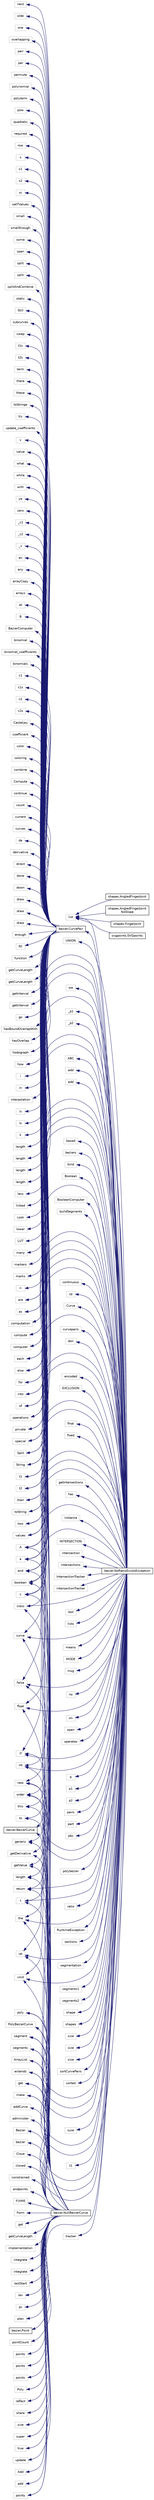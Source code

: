 digraph "Graphical Class Hierarchy"
{
  edge [fontname="Helvetica",fontsize="10",labelfontname="Helvetica",labelfontsize="10"];
  node [fontname="Helvetica",fontsize="10",shape=record];
  rankdir="LR";
  Node1 [label="_c1",height=0.2,width=0.4,color="grey75", fillcolor="white", style="filled"];
  Node1 -> Node2 [dir="back",color="midnightblue",fontsize="10",style="solid",fontname="Helvetica"];
  Node2 [label="bezier.CurvePair",height=0.2,width=0.4,color="black", fillcolor="white", style="filled",URL="$classbezier_1_1_curve_pair.html"];
  Node2 -> Node3 [dir="back",color="midnightblue",fontsize="10",style="solid",fontname="Helvetica"];
  Node3 [label="bezier.NoRatioExistsException",height=0.2,width=0.4,color="black", fillcolor="white", style="filled",URL="$classbezier_1_1_no_ratio_exists_exception.html"];
  Node4 [label="_c2",height=0.2,width=0.4,color="grey75", fillcolor="white", style="filled"];
  Node4 -> Node2 [dir="back",color="midnightblue",fontsize="10",style="solid",fontname="Helvetica"];
  Node5 [label="_p1",height=0.2,width=0.4,color="grey75", fillcolor="white", style="filled"];
  Node5 -> Node3 [dir="back",color="midnightblue",fontsize="10",style="solid",fontname="Helvetica"];
  Node6 [label="_p2",height=0.2,width=0.4,color="grey75", fillcolor="white", style="filled"];
  Node6 -> Node3 [dir="back",color="midnightblue",fontsize="10",style="solid",fontname="Helvetica"];
  Node7 [label="_v",height=0.2,width=0.4,color="grey75", fillcolor="white", style="filled"];
  Node7 -> Node2 [dir="back",color="midnightblue",fontsize="10",style="solid",fontname="Helvetica"];
  Node8 [label="A",height=0.2,width=0.4,color="grey75", fillcolor="white", style="filled"];
  Node8 -> Node2 [dir="back",color="midnightblue",fontsize="10",style="solid",fontname="Helvetica"];
  Node8 -> Node3 [dir="back",color="midnightblue",fontsize="10",style="solid",fontname="Helvetica"];
  Node8 -> Node9 [dir="back",color="midnightblue",fontsize="10",style="solid",fontname="Helvetica"];
  Node9 [label="bezier.NullBezierCurve",height=0.2,width=0.4,color="black", fillcolor="white", style="filled",URL="$classbezier_1_1_null_bezier_curve.html"];
  Node10 [label="a",height=0.2,width=0.4,color="grey75", fillcolor="white", style="filled"];
  Node10 -> Node2 [dir="back",color="midnightblue",fontsize="10",style="solid",fontname="Helvetica"];
  Node10 -> Node3 [dir="back",color="midnightblue",fontsize="10",style="solid",fontname="Helvetica"];
  Node10 -> Node9 [dir="back",color="midnightblue",fontsize="10",style="solid",fontname="Helvetica"];
  Node11 [label="ABC",height=0.2,width=0.4,color="grey75", fillcolor="white", style="filled"];
  Node11 -> Node3 [dir="back",color="midnightblue",fontsize="10",style="solid",fontname="Helvetica"];
  Node12 [label="Add",height=0.2,width=0.4,color="grey75", fillcolor="white", style="filled"];
  Node12 -> Node9 [dir="back",color="midnightblue",fontsize="10",style="solid",fontname="Helvetica"];
  Node13 [label="add",height=0.2,width=0.4,color="grey75", fillcolor="white", style="filled"];
  Node13 -> Node9 [dir="back",color="midnightblue",fontsize="10",style="solid",fontname="Helvetica"];
  Node14 [label="add",height=0.2,width=0.4,color="grey75", fillcolor="white", style="filled"];
  Node14 -> Node3 [dir="back",color="midnightblue",fontsize="10",style="solid",fontname="Helvetica"];
  Node15 [label="add",height=0.2,width=0.4,color="grey75", fillcolor="white", style="filled"];
  Node15 -> Node3 [dir="back",color="midnightblue",fontsize="10",style="solid",fontname="Helvetica"];
  Node16 [label="addCurve",height=0.2,width=0.4,color="grey75", fillcolor="white", style="filled"];
  Node16 -> Node9 [dir="back",color="midnightblue",fontsize="10",style="solid",fontname="Helvetica"];
  Node17 [label="administer",height=0.2,width=0.4,color="grey75", fillcolor="white", style="filled"];
  Node17 -> Node9 [dir="back",color="midnightblue",fontsize="10",style="solid",fontname="Helvetica"];
  Node18 [label="an",height=0.2,width=0.4,color="grey75", fillcolor="white", style="filled"];
  Node18 -> Node2 [dir="back",color="midnightblue",fontsize="10",style="solid",fontname="Helvetica"];
  Node19 [label="and",height=0.2,width=0.4,color="grey75", fillcolor="white", style="filled"];
  Node19 -> Node2 [dir="back",color="midnightblue",fontsize="10",style="solid",fontname="Helvetica"];
  Node19 -> Node3 [dir="back",color="midnightblue",fontsize="10",style="solid",fontname="Helvetica"];
  Node19 -> Node9 [dir="back",color="midnightblue",fontsize="10",style="solid",fontname="Helvetica"];
  Node20 [label="any",height=0.2,width=0.4,color="grey75", fillcolor="white", style="filled"];
  Node20 -> Node2 [dir="back",color="midnightblue",fontsize="10",style="solid",fontname="Helvetica"];
  Node21 [label="are",height=0.2,width=0.4,color="grey75", fillcolor="white", style="filled"];
  Node21 -> Node2 [dir="back",color="midnightblue",fontsize="10",style="solid",fontname="Helvetica"];
  Node21 -> Node3 [dir="back",color="midnightblue",fontsize="10",style="solid",fontname="Helvetica"];
  Node22 [label="arrayCopy",height=0.2,width=0.4,color="grey75", fillcolor="white", style="filled"];
  Node22 -> Node2 [dir="back",color="midnightblue",fontsize="10",style="solid",fontname="Helvetica"];
  Node23 [label="ArrayList",height=0.2,width=0.4,color="grey75", fillcolor="white", style="filled"];
  Node23 -> Node3 [dir="back",color="midnightblue",fontsize="10",style="solid",fontname="Helvetica"];
  Node23 -> Node9 [dir="back",color="midnightblue",fontsize="10",style="solid",fontname="Helvetica"];
  Node24 [label="arrays",height=0.2,width=0.4,color="grey75", fillcolor="white", style="filled"];
  Node24 -> Node2 [dir="back",color="midnightblue",fontsize="10",style="solid",fontname="Helvetica"];
  Node25 [label="as",height=0.2,width=0.4,color="grey75", fillcolor="white", style="filled"];
  Node25 -> Node2 [dir="back",color="midnightblue",fontsize="10",style="solid",fontname="Helvetica"];
  Node25 -> Node3 [dir="back",color="midnightblue",fontsize="10",style="solid",fontname="Helvetica"];
  Node26 [label="at",height=0.2,width=0.4,color="grey75", fillcolor="white", style="filled"];
  Node26 -> Node2 [dir="back",color="midnightblue",fontsize="10",style="solid",fontname="Helvetica"];
  Node27 [label="B",height=0.2,width=0.4,color="grey75", fillcolor="white", style="filled"];
  Node27 -> Node2 [dir="back",color="midnightblue",fontsize="10",style="solid",fontname="Helvetica"];
  Node28 [label="based",height=0.2,width=0.4,color="grey75", fillcolor="white", style="filled"];
  Node28 -> Node3 [dir="back",color="midnightblue",fontsize="10",style="solid",fontname="Helvetica"];
  Node29 [label="Bezier",height=0.2,width=0.4,color="grey75", fillcolor="white", style="filled"];
  Node29 -> Node9 [dir="back",color="midnightblue",fontsize="10",style="solid",fontname="Helvetica"];
  Node30 [label="bezier",height=0.2,width=0.4,color="grey75", fillcolor="white", style="filled"];
  Node30 -> Node9 [dir="back",color="midnightblue",fontsize="10",style="solid",fontname="Helvetica"];
  Node31 [label="BezierComputer",height=0.2,width=0.4,color="grey75", fillcolor="white", style="filled"];
  Node31 -> Node2 [dir="back",color="midnightblue",fontsize="10",style="solid",fontname="Helvetica"];
  Node32 [label="bezier.BezierCurve",height=0.2,width=0.4,color="black", fillcolor="white", style="filled",URL="$classbezier_1_1_bezier_curve.html"];
  Node32 -> Node2 [dir="back",color="midnightblue",fontsize="10",style="solid",fontname="Helvetica"];
  Node32 -> Node9 [dir="back",color="midnightblue",fontsize="10",style="solid",fontname="Helvetica"];
  Node33 [label="beziers",height=0.2,width=0.4,color="grey75", fillcolor="white", style="filled"];
  Node33 -> Node3 [dir="back",color="midnightblue",fontsize="10",style="solid",fontname="Helvetica"];
  Node34 [label="bind",height=0.2,width=0.4,color="grey75", fillcolor="white", style="filled"];
  Node34 -> Node3 [dir="back",color="midnightblue",fontsize="10",style="solid",fontname="Helvetica"];
  Node35 [label="binomial",height=0.2,width=0.4,color="grey75", fillcolor="white", style="filled"];
  Node35 -> Node2 [dir="back",color="midnightblue",fontsize="10",style="solid",fontname="Helvetica"];
  Node36 [label="binomial_coefficients",height=0.2,width=0.4,color="grey75", fillcolor="white", style="filled"];
  Node36 -> Node2 [dir="back",color="midnightblue",fontsize="10",style="solid",fontname="Helvetica"];
  Node37 [label="binomials",height=0.2,width=0.4,color="grey75", fillcolor="white", style="filled"];
  Node37 -> Node2 [dir="back",color="midnightblue",fontsize="10",style="solid",fontname="Helvetica"];
  Node38 [label="Boolean",height=0.2,width=0.4,color="grey75", fillcolor="white", style="filled"];
  Node38 -> Node3 [dir="back",color="midnightblue",fontsize="10",style="solid",fontname="Helvetica"];
  Node39 [label="boolean",height=0.2,width=0.4,color="grey75", fillcolor="white", style="filled"];
  Node39 -> Node2 [dir="back",color="midnightblue",fontsize="10",style="solid",fontname="Helvetica"];
  Node39 -> Node3 [dir="back",color="midnightblue",fontsize="10",style="solid",fontname="Helvetica"];
  Node39 -> Node9 [dir="back",color="midnightblue",fontsize="10",style="solid",fontname="Helvetica"];
  Node40 [label="BooleanComputer",height=0.2,width=0.4,color="grey75", fillcolor="white", style="filled"];
  Node40 -> Node3 [dir="back",color="midnightblue",fontsize="10",style="solid",fontname="Helvetica"];
  Node41 [label="buildSegments",height=0.2,width=0.4,color="grey75", fillcolor="white", style="filled"];
  Node41 -> Node3 [dir="back",color="midnightblue",fontsize="10",style="solid",fontname="Helvetica"];
  Node42 [label="c",height=0.2,width=0.4,color="grey75", fillcolor="white", style="filled"];
  Node42 -> Node2 [dir="back",color="midnightblue",fontsize="10",style="solid",fontname="Helvetica"];
  Node42 -> Node3 [dir="back",color="midnightblue",fontsize="10",style="solid",fontname="Helvetica"];
  Node42 -> Node9 [dir="back",color="midnightblue",fontsize="10",style="solid",fontname="Helvetica"];
  Node43 [label="c1",height=0.2,width=0.4,color="grey75", fillcolor="white", style="filled"];
  Node43 -> Node2 [dir="back",color="midnightblue",fontsize="10",style="solid",fontname="Helvetica"];
  Node44 [label="c1s",height=0.2,width=0.4,color="grey75", fillcolor="white", style="filled"];
  Node44 -> Node2 [dir="back",color="midnightblue",fontsize="10",style="solid",fontname="Helvetica"];
  Node45 [label="c2",height=0.2,width=0.4,color="grey75", fillcolor="white", style="filled"];
  Node45 -> Node2 [dir="back",color="midnightblue",fontsize="10",style="solid",fontname="Helvetica"];
  Node46 [label="c2s",height=0.2,width=0.4,color="grey75", fillcolor="white", style="filled"];
  Node46 -> Node2 [dir="back",color="midnightblue",fontsize="10",style="solid",fontname="Helvetica"];
  Node47 [label="Casteljau",height=0.2,width=0.4,color="grey75", fillcolor="white", style="filled"];
  Node47 -> Node2 [dir="back",color="midnightblue",fontsize="10",style="solid",fontname="Helvetica"];
  Node48 [label="class",height=0.2,width=0.4,color="grey75", fillcolor="white", style="filled"];
  Node48 -> Node2 [dir="back",color="midnightblue",fontsize="10",style="solid",fontname="Helvetica"];
  Node48 -> Node3 [dir="back",color="midnightblue",fontsize="10",style="solid",fontname="Helvetica"];
  Node48 -> Node9 [dir="back",color="midnightblue",fontsize="10",style="solid",fontname="Helvetica"];
  Node49 [label="Close",height=0.2,width=0.4,color="grey75", fillcolor="white", style="filled"];
  Node49 -> Node9 [dir="back",color="midnightblue",fontsize="10",style="solid",fontname="Helvetica"];
  Node50 [label="closed",height=0.2,width=0.4,color="grey75", fillcolor="white", style="filled"];
  Node50 -> Node9 [dir="back",color="midnightblue",fontsize="10",style="solid",fontname="Helvetica"];
  Node51 [label="coefficient",height=0.2,width=0.4,color="grey75", fillcolor="white", style="filled"];
  Node51 -> Node2 [dir="back",color="midnightblue",fontsize="10",style="solid",fontname="Helvetica"];
  Node52 [label="color",height=0.2,width=0.4,color="grey75", fillcolor="white", style="filled"];
  Node52 -> Node2 [dir="back",color="midnightblue",fontsize="10",style="solid",fontname="Helvetica"];
  Node53 [label="coloring",height=0.2,width=0.4,color="grey75", fillcolor="white", style="filled"];
  Node53 -> Node2 [dir="back",color="midnightblue",fontsize="10",style="solid",fontname="Helvetica"];
  Node54 [label="combine",height=0.2,width=0.4,color="grey75", fillcolor="white", style="filled"];
  Node54 -> Node2 [dir="back",color="midnightblue",fontsize="10",style="solid",fontname="Helvetica"];
  Node55 [label="computation",height=0.2,width=0.4,color="grey75", fillcolor="white", style="filled"];
  Node55 -> Node2 [dir="back",color="midnightblue",fontsize="10",style="solid",fontname="Helvetica"];
  Node55 -> Node3 [dir="back",color="midnightblue",fontsize="10",style="solid",fontname="Helvetica"];
  Node56 [label="Compute",height=0.2,width=0.4,color="grey75", fillcolor="white", style="filled"];
  Node56 -> Node2 [dir="back",color="midnightblue",fontsize="10",style="solid",fontname="Helvetica"];
  Node57 [label="compute",height=0.2,width=0.4,color="grey75", fillcolor="white", style="filled"];
  Node57 -> Node2 [dir="back",color="midnightblue",fontsize="10",style="solid",fontname="Helvetica"];
  Node57 -> Node3 [dir="back",color="midnightblue",fontsize="10",style="solid",fontname="Helvetica"];
  Node58 [label="computer",height=0.2,width=0.4,color="grey75", fillcolor="white", style="filled"];
  Node58 -> Node2 [dir="back",color="midnightblue",fontsize="10",style="solid",fontname="Helvetica"];
  Node58 -> Node3 [dir="back",color="midnightblue",fontsize="10",style="solid",fontname="Helvetica"];
  Node59 [label="constrained",height=0.2,width=0.4,color="grey75", fillcolor="white", style="filled"];
  Node59 -> Node9 [dir="back",color="midnightblue",fontsize="10",style="solid",fontname="Helvetica"];
  Node60 [label="continue",height=0.2,width=0.4,color="grey75", fillcolor="white", style="filled"];
  Node60 -> Node2 [dir="back",color="midnightblue",fontsize="10",style="solid",fontname="Helvetica"];
  Node61 [label="continuous",height=0.2,width=0.4,color="grey75", fillcolor="white", style="filled"];
  Node61 -> Node3 [dir="back",color="midnightblue",fontsize="10",style="solid",fontname="Helvetica"];
  Node62 [label="count",height=0.2,width=0.4,color="grey75", fillcolor="white", style="filled"];
  Node62 -> Node2 [dir="back",color="midnightblue",fontsize="10",style="solid",fontname="Helvetica"];
  Node63 [label="cp",height=0.2,width=0.4,color="grey75", fillcolor="white", style="filled"];
  Node63 -> Node3 [dir="back",color="midnightblue",fontsize="10",style="solid",fontname="Helvetica"];
  Node64 [label="current",height=0.2,width=0.4,color="grey75", fillcolor="white", style="filled"];
  Node64 -> Node2 [dir="back",color="midnightblue",fontsize="10",style="solid",fontname="Helvetica"];
  Node65 [label="Curve",height=0.2,width=0.4,color="grey75", fillcolor="white", style="filled"];
  Node65 -> Node3 [dir="back",color="midnightblue",fontsize="10",style="solid",fontname="Helvetica"];
  Node66 [label="curve",height=0.2,width=0.4,color="grey75", fillcolor="white", style="filled"];
  Node66 -> Node2 [dir="back",color="midnightblue",fontsize="10",style="solid",fontname="Helvetica"];
  Node66 -> Node3 [dir="back",color="midnightblue",fontsize="10",style="solid",fontname="Helvetica"];
  Node66 -> Node9 [dir="back",color="midnightblue",fontsize="10",style="solid",fontname="Helvetica"];
  Node67 [label="curvepairs",height=0.2,width=0.4,color="grey75", fillcolor="white", style="filled"];
  Node67 -> Node3 [dir="back",color="midnightblue",fontsize="10",style="solid",fontname="Helvetica"];
  Node68 [label="curves",height=0.2,width=0.4,color="grey75", fillcolor="white", style="filled"];
  Node68 -> Node2 [dir="back",color="midnightblue",fontsize="10",style="solid",fontname="Helvetica"];
  Node69 [label="de",height=0.2,width=0.4,color="grey75", fillcolor="white", style="filled"];
  Node69 -> Node2 [dir="back",color="midnightblue",fontsize="10",style="solid",fontname="Helvetica"];
  Node70 [label="derivative",height=0.2,width=0.4,color="grey75", fillcolor="white", style="filled"];
  Node70 -> Node2 [dir="back",color="midnightblue",fontsize="10",style="solid",fontname="Helvetica"];
  Node71 [label="direct",height=0.2,width=0.4,color="grey75", fillcolor="white", style="filled"];
  Node71 -> Node2 [dir="back",color="midnightblue",fontsize="10",style="solid",fontname="Helvetica"];
  Node72 [label="don",height=0.2,width=0.4,color="grey75", fillcolor="white", style="filled"];
  Node72 -> Node3 [dir="back",color="midnightblue",fontsize="10",style="solid",fontname="Helvetica"];
  Node73 [label="done",height=0.2,width=0.4,color="grey75", fillcolor="white", style="filled"];
  Node73 -> Node2 [dir="back",color="midnightblue",fontsize="10",style="solid",fontname="Helvetica"];
  Node74 [label="down",height=0.2,width=0.4,color="grey75", fillcolor="white", style="filled"];
  Node74 -> Node2 [dir="back",color="midnightblue",fontsize="10",style="solid",fontname="Helvetica"];
  Node75 [label="draw",height=0.2,width=0.4,color="grey75", fillcolor="white", style="filled"];
  Node75 -> Node2 [dir="back",color="midnightblue",fontsize="10",style="solid",fontname="Helvetica"];
  Node76 [label="draw",height=0.2,width=0.4,color="grey75", fillcolor="white", style="filled"];
  Node76 -> Node2 [dir="back",color="midnightblue",fontsize="10",style="solid",fontname="Helvetica"];
  Node77 [label="draw",height=0.2,width=0.4,color="grey75", fillcolor="white", style="filled"];
  Node77 -> Node2 [dir="back",color="midnightblue",fontsize="10",style="solid",fontname="Helvetica"];
  Node78 [label="each",height=0.2,width=0.4,color="grey75", fillcolor="white", style="filled"];
  Node78 -> Node2 [dir="back",color="midnightblue",fontsize="10",style="solid",fontname="Helvetica"];
  Node78 -> Node3 [dir="back",color="midnightblue",fontsize="10",style="solid",fontname="Helvetica"];
  Node79 [label="else",height=0.2,width=0.4,color="grey75", fillcolor="white", style="filled"];
  Node79 -> Node2 [dir="back",color="midnightblue",fontsize="10",style="solid",fontname="Helvetica"];
  Node79 -> Node3 [dir="back",color="midnightblue",fontsize="10",style="solid",fontname="Helvetica"];
  Node80 [label="encoded",height=0.2,width=0.4,color="grey75", fillcolor="white", style="filled"];
  Node80 -> Node3 [dir="back",color="midnightblue",fontsize="10",style="solid",fontname="Helvetica"];
  Node81 [label="endpoints",height=0.2,width=0.4,color="grey75", fillcolor="white", style="filled"];
  Node81 -> Node9 [dir="back",color="midnightblue",fontsize="10",style="solid",fontname="Helvetica"];
  Node82 [label="enough",height=0.2,width=0.4,color="grey75", fillcolor="white", style="filled"];
  Node82 -> Node2 [dir="back",color="midnightblue",fontsize="10",style="solid",fontname="Helvetica"];
  Node83 [label="EXCLUSION",height=0.2,width=0.4,color="grey75", fillcolor="white", style="filled"];
  Node83 -> Node3 [dir="back",color="midnightblue",fontsize="10",style="solid",fontname="Helvetica"];
  Node84 [label="extends",height=0.2,width=0.4,color="grey75", fillcolor="white", style="filled"];
  Node84 -> Node3 [dir="back",color="midnightblue",fontsize="10",style="solid",fontname="Helvetica"];
  Node84 -> Node9 [dir="back",color="midnightblue",fontsize="10",style="solid",fontname="Helvetica"];
  Node85 [label="false",height=0.2,width=0.4,color="grey75", fillcolor="white", style="filled"];
  Node85 -> Node2 [dir="back",color="midnightblue",fontsize="10",style="solid",fontname="Helvetica"];
  Node85 -> Node3 [dir="back",color="midnightblue",fontsize="10",style="solid",fontname="Helvetica"];
  Node85 -> Node9 [dir="back",color="midnightblue",fontsize="10",style="solid",fontname="Helvetica"];
  Node86 [label="fill",height=0.2,width=0.4,color="grey75", fillcolor="white", style="filled"];
  Node86 -> Node2 [dir="back",color="midnightblue",fontsize="10",style="solid",fontname="Helvetica"];
  Node87 [label="final",height=0.2,width=0.4,color="grey75", fillcolor="white", style="filled"];
  Node87 -> Node3 [dir="back",color="midnightblue",fontsize="10",style="solid",fontname="Helvetica"];
  Node88 [label="fixed",height=0.2,width=0.4,color="grey75", fillcolor="white", style="filled"];
  Node88 -> Node3 [dir="back",color="midnightblue",fontsize="10",style="solid",fontname="Helvetica"];
  Node89 [label="FIXME",height=0.2,width=0.4,color="grey75", fillcolor="white", style="filled"];
  Node89 -> Node9 [dir="back",color="midnightblue",fontsize="10",style="solid",fontname="Helvetica"];
  Node90 [label="float",height=0.2,width=0.4,color="grey75", fillcolor="white", style="filled"];
  Node90 -> Node2 [dir="back",color="midnightblue",fontsize="10",style="solid",fontname="Helvetica"];
  Node90 -> Node3 [dir="back",color="midnightblue",fontsize="10",style="solid",fontname="Helvetica"];
  Node90 -> Node9 [dir="back",color="midnightblue",fontsize="10",style="solid",fontname="Helvetica"];
  Node91 [label="for",height=0.2,width=0.4,color="grey75", fillcolor="white", style="filled"];
  Node91 -> Node2 [dir="back",color="midnightblue",fontsize="10",style="solid",fontname="Helvetica"];
  Node91 -> Node3 [dir="back",color="midnightblue",fontsize="10",style="solid",fontname="Helvetica"];
  Node92 [label="Form",height=0.2,width=0.4,color="grey75", fillcolor="white", style="filled"];
  Node92 -> Node9 [dir="back",color="midnightblue",fontsize="10",style="solid",fontname="Helvetica"];
  Node93 [label="function",height=0.2,width=0.4,color="grey75", fillcolor="white", style="filled"];
  Node93 -> Node2 [dir="back",color="midnightblue",fontsize="10",style="solid",fontname="Helvetica"];
  Node94 [label="generic",height=0.2,width=0.4,color="grey75", fillcolor="white", style="filled"];
  Node94 -> Node2 [dir="back",color="midnightblue",fontsize="10",style="solid",fontname="Helvetica"];
  Node94 -> Node9 [dir="back",color="midnightblue",fontsize="10",style="solid",fontname="Helvetica"];
  Node95 [label="get",height=0.2,width=0.4,color="grey75", fillcolor="white", style="filled"];
  Node95 -> Node9 [dir="back",color="midnightblue",fontsize="10",style="solid",fontname="Helvetica"];
  Node96 [label="get",height=0.2,width=0.4,color="grey75", fillcolor="white", style="filled"];
  Node96 -> Node3 [dir="back",color="midnightblue",fontsize="10",style="solid",fontname="Helvetica"];
  Node96 -> Node9 [dir="back",color="midnightblue",fontsize="10",style="solid",fontname="Helvetica"];
  Node97 [label="getCurveLength",height=0.2,width=0.4,color="grey75", fillcolor="white", style="filled"];
  Node97 -> Node2 [dir="back",color="midnightblue",fontsize="10",style="solid",fontname="Helvetica"];
  Node98 [label="getCurveLength",height=0.2,width=0.4,color="grey75", fillcolor="white", style="filled"];
  Node98 -> Node2 [dir="back",color="midnightblue",fontsize="10",style="solid",fontname="Helvetica"];
  Node99 [label="getCurveLength",height=0.2,width=0.4,color="grey75", fillcolor="white", style="filled"];
  Node99 -> Node9 [dir="back",color="midnightblue",fontsize="10",style="solid",fontname="Helvetica"];
  Node100 [label="getDerivative",height=0.2,width=0.4,color="grey75", fillcolor="white", style="filled"];
  Node100 -> Node2 [dir="back",color="midnightblue",fontsize="10",style="solid",fontname="Helvetica"];
  Node100 -> Node9 [dir="back",color="midnightblue",fontsize="10",style="solid",fontname="Helvetica"];
  Node101 [label="getIntersections",height=0.2,width=0.4,color="grey75", fillcolor="white", style="filled"];
  Node101 -> Node3 [dir="back",color="midnightblue",fontsize="10",style="solid",fontname="Helvetica"];
  Node102 [label="getInterval",height=0.2,width=0.4,color="grey75", fillcolor="white", style="filled"];
  Node102 -> Node2 [dir="back",color="midnightblue",fontsize="10",style="solid",fontname="Helvetica"];
  Node103 [label="getInterval",height=0.2,width=0.4,color="grey75", fillcolor="white", style="filled"];
  Node103 -> Node2 [dir="back",color="midnightblue",fontsize="10",style="solid",fontname="Helvetica"];
  Node104 [label="getValue",height=0.2,width=0.4,color="grey75", fillcolor="white", style="filled"];
  Node104 -> Node2 [dir="back",color="midnightblue",fontsize="10",style="solid",fontname="Helvetica"];
  Node104 -> Node9 [dir="back",color="midnightblue",fontsize="10",style="solid",fontname="Helvetica"];
  Node105 [label="go",height=0.2,width=0.4,color="grey75", fillcolor="white", style="filled"];
  Node105 -> Node2 [dir="back",color="midnightblue",fontsize="10",style="solid",fontname="Helvetica"];
  Node106 [label="has",height=0.2,width=0.4,color="grey75", fillcolor="white", style="filled"];
  Node106 -> Node3 [dir="back",color="midnightblue",fontsize="10",style="solid",fontname="Helvetica"];
  Node107 [label="hasBoundOverlapWith",height=0.2,width=0.4,color="grey75", fillcolor="white", style="filled"];
  Node107 -> Node2 [dir="back",color="midnightblue",fontsize="10",style="solid",fontname="Helvetica"];
  Node108 [label="hasOverlap",height=0.2,width=0.4,color="grey75", fillcolor="white", style="filled"];
  Node108 -> Node2 [dir="back",color="midnightblue",fontsize="10",style="solid",fontname="Helvetica"];
  Node109 [label="hodograph",height=0.2,width=0.4,color="grey75", fillcolor="white", style="filled"];
  Node109 -> Node2 [dir="back",color="midnightblue",fontsize="10",style="solid",fontname="Helvetica"];
  Node110 [label="how",height=0.2,width=0.4,color="grey75", fillcolor="white", style="filled"];
  Node110 -> Node2 [dir="back",color="midnightblue",fontsize="10",style="solid",fontname="Helvetica"];
  Node111 [label="i",height=0.2,width=0.4,color="grey75", fillcolor="white", style="filled"];
  Node111 -> Node2 [dir="back",color="midnightblue",fontsize="10",style="solid",fontname="Helvetica"];
  Node112 [label="if",height=0.2,width=0.4,color="grey75", fillcolor="white", style="filled"];
  Node112 -> Node2 [dir="back",color="midnightblue",fontsize="10",style="solid",fontname="Helvetica"];
  Node112 -> Node3 [dir="back",color="midnightblue",fontsize="10",style="solid",fontname="Helvetica"];
  Node112 -> Node9 [dir="back",color="midnightblue",fontsize="10",style="solid",fontname="Helvetica"];
  Node113 [label="implementation",height=0.2,width=0.4,color="grey75", fillcolor="white", style="filled"];
  Node113 -> Node9 [dir="back",color="midnightblue",fontsize="10",style="solid",fontname="Helvetica"];
  Node114 [label="in",height=0.2,width=0.4,color="grey75", fillcolor="white", style="filled"];
  Node114 -> Node2 [dir="back",color="midnightblue",fontsize="10",style="solid",fontname="Helvetica"];
  Node115 [label="instance",height=0.2,width=0.4,color="grey75", fillcolor="white", style="filled"];
  Node115 -> Node3 [dir="back",color="midnightblue",fontsize="10",style="solid",fontname="Helvetica"];
  Node116 [label="int",height=0.2,width=0.4,color="grey75", fillcolor="white", style="filled"];
  Node116 -> Node2 [dir="back",color="midnightblue",fontsize="10",style="solid",fontname="Helvetica"];
  Node116 -> Node3 [dir="back",color="midnightblue",fontsize="10",style="solid",fontname="Helvetica"];
  Node116 -> Node9 [dir="back",color="midnightblue",fontsize="10",style="solid",fontname="Helvetica"];
  Node117 [label="integrate",height=0.2,width=0.4,color="grey75", fillcolor="white", style="filled"];
  Node117 -> Node9 [dir="back",color="midnightblue",fontsize="10",style="solid",fontname="Helvetica"];
  Node118 [label="integrate",height=0.2,width=0.4,color="grey75", fillcolor="white", style="filled"];
  Node118 -> Node9 [dir="back",color="midnightblue",fontsize="10",style="solid",fontname="Helvetica"];
  Node119 [label="interpolation",height=0.2,width=0.4,color="grey75", fillcolor="white", style="filled"];
  Node119 -> Node2 [dir="back",color="midnightblue",fontsize="10",style="solid",fontname="Helvetica"];
  Node120 [label="INTERSECTION",height=0.2,width=0.4,color="grey75", fillcolor="white", style="filled"];
  Node120 -> Node3 [dir="back",color="midnightblue",fontsize="10",style="solid",fontname="Helvetica"];
  Node121 [label="intersection",height=0.2,width=0.4,color="grey75", fillcolor="white", style="filled"];
  Node121 -> Node3 [dir="back",color="midnightblue",fontsize="10",style="solid",fontname="Helvetica"];
  Node122 [label="intersections",height=0.2,width=0.4,color="grey75", fillcolor="white", style="filled"];
  Node122 -> Node3 [dir="back",color="midnightblue",fontsize="10",style="solid",fontname="Helvetica"];
  Node123 [label="IntersectionTracker",height=0.2,width=0.4,color="grey75", fillcolor="white", style="filled"];
  Node123 -> Node3 [dir="back",color="midnightblue",fontsize="10",style="solid",fontname="Helvetica"];
  Node124 [label="intersectionTracker",height=0.2,width=0.4,color="grey75", fillcolor="white", style="filled"];
  Node124 -> Node3 [dir="back",color="midnightblue",fontsize="10",style="solid",fontname="Helvetica"];
  Node125 [label="into",height=0.2,width=0.4,color="grey75", fillcolor="white", style="filled"];
  Node125 -> Node2 [dir="back",color="midnightblue",fontsize="10",style="solid",fontname="Helvetica"];
  Node125 -> Node3 [dir="back",color="midnightblue",fontsize="10",style="solid",fontname="Helvetica"];
  Node126 [label="is",height=0.2,width=0.4,color="grey75", fillcolor="white", style="filled"];
  Node126 -> Node2 [dir="back",color="midnightblue",fontsize="10",style="solid",fontname="Helvetica"];
  Node127 [label="Is",height=0.2,width=0.4,color="grey75", fillcolor="white", style="filled"];
  Node127 -> Node2 [dir="back",color="midnightblue",fontsize="10",style="solid",fontname="Helvetica"];
  Node128 [label="k",height=0.2,width=0.4,color="grey75", fillcolor="white", style="filled"];
  Node128 -> Node2 [dir="back",color="midnightblue",fontsize="10",style="solid",fontname="Helvetica"];
  Node129 [label="last",height=0.2,width=0.4,color="grey75", fillcolor="white", style="filled"];
  Node129 -> Node3 [dir="back",color="midnightblue",fontsize="10",style="solid",fontname="Helvetica"];
  Node130 [label="lastStart",height=0.2,width=0.4,color="grey75", fillcolor="white", style="filled"];
  Node130 -> Node9 [dir="back",color="midnightblue",fontsize="10",style="solid",fontname="Helvetica"];
  Node131 [label="len",height=0.2,width=0.4,color="grey75", fillcolor="white", style="filled"];
  Node131 -> Node9 [dir="back",color="midnightblue",fontsize="10",style="solid",fontname="Helvetica"];
  Node132 [label="length",height=0.2,width=0.4,color="grey75", fillcolor="white", style="filled"];
  Node132 -> Node2 [dir="back",color="midnightblue",fontsize="10",style="solid",fontname="Helvetica"];
  Node132 -> Node9 [dir="back",color="midnightblue",fontsize="10",style="solid",fontname="Helvetica"];
  Node133 [label="length",height=0.2,width=0.4,color="grey75", fillcolor="white", style="filled"];
  Node133 -> Node2 [dir="back",color="midnightblue",fontsize="10",style="solid",fontname="Helvetica"];
  Node134 [label="length",height=0.2,width=0.4,color="grey75", fillcolor="white", style="filled"];
  Node134 -> Node2 [dir="back",color="midnightblue",fontsize="10",style="solid",fontname="Helvetica"];
  Node135 [label="length",height=0.2,width=0.4,color="grey75", fillcolor="white", style="filled"];
  Node135 -> Node2 [dir="back",color="midnightblue",fontsize="10",style="solid",fontname="Helvetica"];
  Node136 [label="length",height=0.2,width=0.4,color="grey75", fillcolor="white", style="filled"];
  Node136 -> Node2 [dir="back",color="midnightblue",fontsize="10",style="solid",fontname="Helvetica"];
  Node137 [label="less",height=0.2,width=0.4,color="grey75", fillcolor="white", style="filled"];
  Node137 -> Node2 [dir="back",color="midnightblue",fontsize="10",style="solid",fontname="Helvetica"];
  Node138 [label="linked",height=0.2,width=0.4,color="grey75", fillcolor="white", style="filled"];
  Node138 -> Node2 [dir="back",color="midnightblue",fontsize="10",style="solid",fontname="Helvetica"];
  Node139 [label="list",height=0.2,width=0.4,color="grey75", fillcolor="white", style="filled"];
  Node139 -> Node3 [dir="back",color="midnightblue",fontsize="10",style="solid",fontname="Helvetica"];
  Node139 -> Node140 [dir="back",color="midnightblue",fontsize="10",style="solid",fontname="Helvetica"];
  Node140 [label="shapes.AngledFingerJoint",height=0.2,width=0.4,color="black", fillcolor="white", style="filled",URL="$classshapes_1_1_angled_finger_joint.html"];
  Node139 -> Node141 [dir="back",color="midnightblue",fontsize="10",style="solid",fontname="Helvetica"];
  Node141 [label="shapes.AngledFingerJoint\lNoSlope",height=0.2,width=0.4,color="black", fillcolor="white", style="filled",URL="$classshapes_1_1_angled_finger_joint_no_slope.html"];
  Node139 -> Node142 [dir="back",color="midnightblue",fontsize="10",style="solid",fontname="Helvetica"];
  Node142 [label="shapes.FingerJoint",height=0.2,width=0.4,color="black", fillcolor="white", style="filled",URL="$classshapes_1_1_finger_joint.html"];
  Node139 -> Node143 [dir="back",color="midnightblue",fontsize="10",style="solid",fontname="Helvetica"];
  Node143 [label="svgpoints.SVGpoints",height=0.2,width=0.4,color="black", fillcolor="white", style="filled",URL="$classsvgpoints_1_1_s_v_gpoints.html"];
  Node144 [label="lists",height=0.2,width=0.4,color="grey75", fillcolor="white", style="filled"];
  Node144 -> Node3 [dir="back",color="midnightblue",fontsize="10",style="solid",fontname="Helvetica"];
  Node145 [label="Look",height=0.2,width=0.4,color="grey75", fillcolor="white", style="filled"];
  Node145 -> Node2 [dir="back",color="midnightblue",fontsize="10",style="solid",fontname="Helvetica"];
  Node146 [label="lower",height=0.2,width=0.4,color="grey75", fillcolor="white", style="filled"];
  Node146 -> Node2 [dir="back",color="midnightblue",fontsize="10",style="solid",fontname="Helvetica"];
  Node147 [label="LUT",height=0.2,width=0.4,color="grey75", fillcolor="white", style="filled"];
  Node147 -> Node2 [dir="back",color="midnightblue",fontsize="10",style="solid",fontname="Helvetica"];
  Node148 [label="make",height=0.2,width=0.4,color="grey75", fillcolor="white", style="filled"];
  Node148 -> Node3 [dir="back",color="midnightblue",fontsize="10",style="solid",fontname="Helvetica"];
  Node148 -> Node9 [dir="back",color="midnightblue",fontsize="10",style="solid",fontname="Helvetica"];
  Node149 [label="many",height=0.2,width=0.4,color="grey75", fillcolor="white", style="filled"];
  Node149 -> Node2 [dir="back",color="midnightblue",fontsize="10",style="solid",fontname="Helvetica"];
  Node150 [label="markers",height=0.2,width=0.4,color="grey75", fillcolor="white", style="filled"];
  Node150 -> Node2 [dir="back",color="midnightblue",fontsize="10",style="solid",fontname="Helvetica"];
  Node151 [label="marks",height=0.2,width=0.4,color="grey75", fillcolor="white", style="filled"];
  Node151 -> Node2 [dir="back",color="midnightblue",fontsize="10",style="solid",fontname="Helvetica"];
  Node152 [label="means",height=0.2,width=0.4,color="grey75", fillcolor="white", style="filled"];
  Node152 -> Node3 [dir="back",color="midnightblue",fontsize="10",style="solid",fontname="Helvetica"];
  Node153 [label="MODE",height=0.2,width=0.4,color="grey75", fillcolor="white", style="filled"];
  Node153 -> Node3 [dir="back",color="midnightblue",fontsize="10",style="solid",fontname="Helvetica"];
  Node154 [label="msg",height=0.2,width=0.4,color="grey75", fillcolor="white", style="filled"];
  Node154 -> Node3 [dir="back",color="midnightblue",fontsize="10",style="solid",fontname="Helvetica"];
  Node155 [label="n",height=0.2,width=0.4,color="grey75", fillcolor="white", style="filled"];
  Node155 -> Node2 [dir="back",color="midnightblue",fontsize="10",style="solid",fontname="Helvetica"];
  Node156 [label="new",height=0.2,width=0.4,color="grey75", fillcolor="white", style="filled"];
  Node156 -> Node2 [dir="back",color="midnightblue",fontsize="10",style="solid",fontname="Helvetica"];
  Node156 -> Node3 [dir="back",color="midnightblue",fontsize="10",style="solid",fontname="Helvetica"];
  Node156 -> Node9 [dir="back",color="midnightblue",fontsize="10",style="solid",fontname="Helvetica"];
  Node157 [label="next",height=0.2,width=0.4,color="grey75", fillcolor="white", style="filled"];
  Node157 -> Node2 [dir="back",color="midnightblue",fontsize="10",style="solid",fontname="Helvetica"];
  Node158 [label="no",height=0.2,width=0.4,color="grey75", fillcolor="white", style="filled"];
  Node158 -> Node3 [dir="back",color="midnightblue",fontsize="10",style="solid",fontname="Helvetica"];
  Node159 [label="of",height=0.2,width=0.4,color="grey75", fillcolor="white", style="filled"];
  Node159 -> Node2 [dir="back",color="midnightblue",fontsize="10",style="solid",fontname="Helvetica"];
  Node159 -> Node3 [dir="back",color="midnightblue",fontsize="10",style="solid",fontname="Helvetica"];
  Node160 [label="olde",height=0.2,width=0.4,color="grey75", fillcolor="white", style="filled"];
  Node160 -> Node2 [dir="back",color="midnightblue",fontsize="10",style="solid",fontname="Helvetica"];
  Node161 [label="on",height=0.2,width=0.4,color="grey75", fillcolor="white", style="filled"];
  Node161 -> Node3 [dir="back",color="midnightblue",fontsize="10",style="solid",fontname="Helvetica"];
  Node162 [label="one",height=0.2,width=0.4,color="grey75", fillcolor="white", style="filled"];
  Node162 -> Node2 [dir="back",color="midnightblue",fontsize="10",style="solid",fontname="Helvetica"];
  Node163 [label="open",height=0.2,width=0.4,color="grey75", fillcolor="white", style="filled"];
  Node163 -> Node3 [dir="back",color="midnightblue",fontsize="10",style="solid",fontname="Helvetica"];
  Node164 [label="operates",height=0.2,width=0.4,color="grey75", fillcolor="white", style="filled"];
  Node164 -> Node3 [dir="back",color="midnightblue",fontsize="10",style="solid",fontname="Helvetica"];
  Node165 [label="operations",height=0.2,width=0.4,color="grey75", fillcolor="white", style="filled"];
  Node165 -> Node2 [dir="back",color="midnightblue",fontsize="10",style="solid",fontname="Helvetica"];
  Node165 -> Node3 [dir="back",color="midnightblue",fontsize="10",style="solid",fontname="Helvetica"];
  Node166 [label="order",height=0.2,width=0.4,color="grey75", fillcolor="white", style="filled"];
  Node166 -> Node2 [dir="back",color="midnightblue",fontsize="10",style="solid",fontname="Helvetica"];
  Node166 -> Node3 [dir="back",color="midnightblue",fontsize="10",style="solid",fontname="Helvetica"];
  Node166 -> Node9 [dir="back",color="midnightblue",fontsize="10",style="solid",fontname="Helvetica"];
  Node167 [label="overlapping",height=0.2,width=0.4,color="grey75", fillcolor="white", style="filled"];
  Node167 -> Node2 [dir="back",color="midnightblue",fontsize="10",style="solid",fontname="Helvetica"];
  Node168 [label="p",height=0.2,width=0.4,color="grey75", fillcolor="white", style="filled"];
  Node168 -> Node3 [dir="back",color="midnightblue",fontsize="10",style="solid",fontname="Helvetica"];
  Node169 [label="p1",height=0.2,width=0.4,color="grey75", fillcolor="white", style="filled"];
  Node169 -> Node3 [dir="back",color="midnightblue",fontsize="10",style="solid",fontname="Helvetica"];
  Node170 [label="p2",height=0.2,width=0.4,color="grey75", fillcolor="white", style="filled"];
  Node170 -> Node3 [dir="back",color="midnightblue",fontsize="10",style="solid",fontname="Helvetica"];
  Node171 [label="pair",height=0.2,width=0.4,color="grey75", fillcolor="white", style="filled"];
  Node171 -> Node2 [dir="back",color="midnightblue",fontsize="10",style="solid",fontname="Helvetica"];
  Node172 [label="pairs",height=0.2,width=0.4,color="grey75", fillcolor="white", style="filled"];
  Node172 -> Node3 [dir="back",color="midnightblue",fontsize="10",style="solid",fontname="Helvetica"];
  Node173 [label="part",height=0.2,width=0.4,color="grey75", fillcolor="white", style="filled"];
  Node173 -> Node3 [dir="back",color="midnightblue",fontsize="10",style="solid",fontname="Helvetica"];
  Node174 [label="pbc",height=0.2,width=0.4,color="grey75", fillcolor="white", style="filled"];
  Node174 -> Node3 [dir="back",color="midnightblue",fontsize="10",style="solid",fontname="Helvetica"];
  Node175 [label="pc",height=0.2,width=0.4,color="grey75", fillcolor="white", style="filled"];
  Node175 -> Node9 [dir="back",color="midnightblue",fontsize="10",style="solid",fontname="Helvetica"];
  Node176 [label="per",height=0.2,width=0.4,color="grey75", fillcolor="white", style="filled"];
  Node176 -> Node2 [dir="back",color="midnightblue",fontsize="10",style="solid",fontname="Helvetica"];
  Node177 [label="permute",height=0.2,width=0.4,color="grey75", fillcolor="white", style="filled"];
  Node177 -> Node2 [dir="back",color="midnightblue",fontsize="10",style="solid",fontname="Helvetica"];
  Node178 [label="plen",height=0.2,width=0.4,color="grey75", fillcolor="white", style="filled"];
  Node178 -> Node9 [dir="back",color="midnightblue",fontsize="10",style="solid",fontname="Helvetica"];
  Node179 [label="bezier.Point",height=0.2,width=0.4,color="black", fillcolor="white", style="filled",URL="$classbezier_1_1_point.html"];
  Node179 -> Node9 [dir="back",color="midnightblue",fontsize="10",style="solid",fontname="Helvetica"];
  Node180 [label="pointCount",height=0.2,width=0.4,color="grey75", fillcolor="white", style="filled"];
  Node180 -> Node9 [dir="back",color="midnightblue",fontsize="10",style="solid",fontname="Helvetica"];
  Node181 [label="points",height=0.2,width=0.4,color="grey75", fillcolor="white", style="filled"];
  Node181 -> Node9 [dir="back",color="midnightblue",fontsize="10",style="solid",fontname="Helvetica"];
  Node182 [label="points",height=0.2,width=0.4,color="grey75", fillcolor="white", style="filled"];
  Node182 -> Node3 [dir="back",color="midnightblue",fontsize="10",style="solid",fontname="Helvetica"];
  Node182 -> Node9 [dir="back",color="midnightblue",fontsize="10",style="solid",fontname="Helvetica"];
  Node183 [label="points",height=0.2,width=0.4,color="grey75", fillcolor="white", style="filled"];
  Node183 -> Node9 [dir="back",color="midnightblue",fontsize="10",style="solid",fontname="Helvetica"];
  Node184 [label="points",height=0.2,width=0.4,color="grey75", fillcolor="white", style="filled"];
  Node184 -> Node9 [dir="back",color="midnightblue",fontsize="10",style="solid",fontname="Helvetica"];
  Node185 [label="poly",height=0.2,width=0.4,color="grey75", fillcolor="white", style="filled"];
  Node185 -> Node3 [dir="back",color="midnightblue",fontsize="10",style="solid",fontname="Helvetica"];
  Node185 -> Node9 [dir="back",color="midnightblue",fontsize="10",style="solid",fontname="Helvetica"];
  Node186 [label="Poly",height=0.2,width=0.4,color="grey75", fillcolor="white", style="filled"];
  Node186 -> Node9 [dir="back",color="midnightblue",fontsize="10",style="solid",fontname="Helvetica"];
  Node187 [label="polybezier",height=0.2,width=0.4,color="grey75", fillcolor="white", style="filled"];
  Node187 -> Node3 [dir="back",color="midnightblue",fontsize="10",style="solid",fontname="Helvetica"];
  Node188 [label="PolyBezierCurve",height=0.2,width=0.4,color="grey75", fillcolor="white", style="filled"];
  Node188 -> Node3 [dir="back",color="midnightblue",fontsize="10",style="solid",fontname="Helvetica"];
  Node188 -> Node9 [dir="back",color="midnightblue",fontsize="10",style="solid",fontname="Helvetica"];
  Node189 [label="polynomial",height=0.2,width=0.4,color="grey75", fillcolor="white", style="filled"];
  Node189 -> Node2 [dir="back",color="midnightblue",fontsize="10",style="solid",fontname="Helvetica"];
  Node190 [label="polyterm",height=0.2,width=0.4,color="grey75", fillcolor="white", style="filled"];
  Node190 -> Node2 [dir="back",color="midnightblue",fontsize="10",style="solid",fontname="Helvetica"];
  Node191 [label="pow",height=0.2,width=0.4,color="grey75", fillcolor="white", style="filled"];
  Node191 -> Node2 [dir="back",color="midnightblue",fontsize="10",style="solid",fontname="Helvetica"];
  Node192 [label="private",height=0.2,width=0.4,color="grey75", fillcolor="white", style="filled"];
  Node192 -> Node2 [dir="back",color="midnightblue",fontsize="10",style="solid",fontname="Helvetica"];
  Node192 -> Node3 [dir="back",color="midnightblue",fontsize="10",style="solid",fontname="Helvetica"];
  Node193 [label="quadratic",height=0.2,width=0.4,color="grey75", fillcolor="white", style="filled"];
  Node193 -> Node2 [dir="back",color="midnightblue",fontsize="10",style="solid",fontname="Helvetica"];
  Node194 [label="ratio",height=0.2,width=0.4,color="grey75", fillcolor="white", style="filled"];
  Node194 -> Node3 [dir="back",color="midnightblue",fontsize="10",style="solid",fontname="Helvetica"];
  Node195 [label="reflect",height=0.2,width=0.4,color="grey75", fillcolor="white", style="filled"];
  Node195 -> Node9 [dir="back",color="midnightblue",fontsize="10",style="solid",fontname="Helvetica"];
  Node196 [label="required",height=0.2,width=0.4,color="grey75", fillcolor="white", style="filled"];
  Node196 -> Node2 [dir="back",color="midnightblue",fontsize="10",style="solid",fontname="Helvetica"];
  Node197 [label="return",height=0.2,width=0.4,color="grey75", fillcolor="white", style="filled"];
  Node197 -> Node2 [dir="back",color="midnightblue",fontsize="10",style="solid",fontname="Helvetica"];
  Node197 -> Node3 [dir="back",color="midnightblue",fontsize="10",style="solid",fontname="Helvetica"];
  Node197 -> Node9 [dir="back",color="midnightblue",fontsize="10",style="solid",fontname="Helvetica"];
  Node198 [label="row",height=0.2,width=0.4,color="grey75", fillcolor="white", style="filled"];
  Node198 -> Node2 [dir="back",color="midnightblue",fontsize="10",style="solid",fontname="Helvetica"];
  Node199 [label="RuntimeException",height=0.2,width=0.4,color="grey75", fillcolor="white", style="filled"];
  Node199 -> Node3 [dir="back",color="midnightblue",fontsize="10",style="solid",fontname="Helvetica"];
  Node200 [label="s",height=0.2,width=0.4,color="grey75", fillcolor="white", style="filled"];
  Node200 -> Node2 [dir="back",color="midnightblue",fontsize="10",style="solid",fontname="Helvetica"];
  Node201 [label="s1",height=0.2,width=0.4,color="grey75", fillcolor="white", style="filled"];
  Node201 -> Node2 [dir="back",color="midnightblue",fontsize="10",style="solid",fontname="Helvetica"];
  Node202 [label="s2",height=0.2,width=0.4,color="grey75", fillcolor="white", style="filled"];
  Node202 -> Node2 [dir="back",color="midnightblue",fontsize="10",style="solid",fontname="Helvetica"];
  Node203 [label="sc",height=0.2,width=0.4,color="grey75", fillcolor="white", style="filled"];
  Node203 -> Node2 [dir="back",color="midnightblue",fontsize="10",style="solid",fontname="Helvetica"];
  Node204 [label="sections",height=0.2,width=0.4,color="grey75", fillcolor="white", style="filled"];
  Node204 -> Node3 [dir="back",color="midnightblue",fontsize="10",style="solid",fontname="Helvetica"];
  Node205 [label="segment",height=0.2,width=0.4,color="grey75", fillcolor="white", style="filled"];
  Node205 -> Node3 [dir="back",color="midnightblue",fontsize="10",style="solid",fontname="Helvetica"];
  Node205 -> Node9 [dir="back",color="midnightblue",fontsize="10",style="solid",fontname="Helvetica"];
  Node206 [label="segmentation",height=0.2,width=0.4,color="grey75", fillcolor="white", style="filled"];
  Node206 -> Node3 [dir="back",color="midnightblue",fontsize="10",style="solid",fontname="Helvetica"];
  Node207 [label="segments",height=0.2,width=0.4,color="grey75", fillcolor="white", style="filled"];
  Node207 -> Node3 [dir="back",color="midnightblue",fontsize="10",style="solid",fontname="Helvetica"];
  Node207 -> Node9 [dir="back",color="midnightblue",fontsize="10",style="solid",fontname="Helvetica"];
  Node208 [label="segments1",height=0.2,width=0.4,color="grey75", fillcolor="white", style="filled"];
  Node208 -> Node3 [dir="back",color="midnightblue",fontsize="10",style="solid",fontname="Helvetica"];
  Node209 [label="segments2",height=0.2,width=0.4,color="grey75", fillcolor="white", style="filled"];
  Node209 -> Node3 [dir="back",color="midnightblue",fontsize="10",style="solid",fontname="Helvetica"];
  Node210 [label="setTValues",height=0.2,width=0.4,color="grey75", fillcolor="white", style="filled"];
  Node210 -> Node2 [dir="back",color="midnightblue",fontsize="10",style="solid",fontname="Helvetica"];
  Node211 [label="shape",height=0.2,width=0.4,color="grey75", fillcolor="white", style="filled"];
  Node211 -> Node3 [dir="back",color="midnightblue",fontsize="10",style="solid",fontname="Helvetica"];
  Node212 [label="shapes",height=0.2,width=0.4,color="grey75", fillcolor="white", style="filled"];
  Node212 -> Node3 [dir="back",color="midnightblue",fontsize="10",style="solid",fontname="Helvetica"];
  Node213 [label="share",height=0.2,width=0.4,color="grey75", fillcolor="white", style="filled"];
  Node213 -> Node9 [dir="back",color="midnightblue",fontsize="10",style="solid",fontname="Helvetica"];
  Node214 [label="size",height=0.2,width=0.4,color="grey75", fillcolor="white", style="filled"];
  Node214 -> Node3 [dir="back",color="midnightblue",fontsize="10",style="solid",fontname="Helvetica"];
  Node215 [label="size",height=0.2,width=0.4,color="grey75", fillcolor="white", style="filled"];
  Node215 -> Node3 [dir="back",color="midnightblue",fontsize="10",style="solid",fontname="Helvetica"];
  Node216 [label="size",height=0.2,width=0.4,color="grey75", fillcolor="white", style="filled"];
  Node216 -> Node9 [dir="back",color="midnightblue",fontsize="10",style="solid",fontname="Helvetica"];
  Node217 [label="size",height=0.2,width=0.4,color="grey75", fillcolor="white", style="filled"];
  Node217 -> Node3 [dir="back",color="midnightblue",fontsize="10",style="solid",fontname="Helvetica"];
  Node218 [label="small",height=0.2,width=0.4,color="grey75", fillcolor="white", style="filled"];
  Node218 -> Node2 [dir="back",color="midnightblue",fontsize="10",style="solid",fontname="Helvetica"];
  Node219 [label="smallEnough",height=0.2,width=0.4,color="grey75", fillcolor="white", style="filled"];
  Node219 -> Node2 [dir="back",color="midnightblue",fontsize="10",style="solid",fontname="Helvetica"];
  Node220 [label="some",height=0.2,width=0.4,color="grey75", fillcolor="white", style="filled"];
  Node220 -> Node2 [dir="back",color="midnightblue",fontsize="10",style="solid",fontname="Helvetica"];
  Node221 [label="sortCurvePairs",height=0.2,width=0.4,color="grey75", fillcolor="white", style="filled"];
  Node221 -> Node3 [dir="back",color="midnightblue",fontsize="10",style="solid",fontname="Helvetica"];
  Node222 [label="sorted",height=0.2,width=0.4,color="grey75", fillcolor="white", style="filled"];
  Node222 -> Node3 [dir="back",color="midnightblue",fontsize="10",style="solid",fontname="Helvetica"];
  Node223 [label="span",height=0.2,width=0.4,color="grey75", fillcolor="white", style="filled"];
  Node223 -> Node2 [dir="back",color="midnightblue",fontsize="10",style="solid",fontname="Helvetica"];
  Node224 [label="special",height=0.2,width=0.4,color="grey75", fillcolor="white", style="filled"];
  Node224 -> Node2 [dir="back",color="midnightblue",fontsize="10",style="solid",fontname="Helvetica"];
  Node224 -> Node3 [dir="back",color="midnightblue",fontsize="10",style="solid",fontname="Helvetica"];
  Node225 [label="split",height=0.2,width=0.4,color="grey75", fillcolor="white", style="filled"];
  Node225 -> Node2 [dir="back",color="midnightblue",fontsize="10",style="solid",fontname="Helvetica"];
  Node226 [label="split",height=0.2,width=0.4,color="grey75", fillcolor="white", style="filled"];
  Node226 -> Node2 [dir="back",color="midnightblue",fontsize="10",style="solid",fontname="Helvetica"];
  Node227 [label="Split",height=0.2,width=0.4,color="grey75", fillcolor="white", style="filled"];
  Node227 -> Node2 [dir="back",color="midnightblue",fontsize="10",style="solid",fontname="Helvetica"];
  Node227 -> Node3 [dir="back",color="midnightblue",fontsize="10",style="solid",fontname="Helvetica"];
  Node228 [label="splitAndCombine",height=0.2,width=0.4,color="grey75", fillcolor="white", style="filled"];
  Node228 -> Node2 [dir="back",color="midnightblue",fontsize="10",style="solid",fontname="Helvetica"];
  Node229 [label="static",height=0.2,width=0.4,color="grey75", fillcolor="white", style="filled"];
  Node229 -> Node2 [dir="back",color="midnightblue",fontsize="10",style="solid",fontname="Helvetica"];
  Node230 [label="Still",height=0.2,width=0.4,color="grey75", fillcolor="white", style="filled"];
  Node230 -> Node2 [dir="back",color="midnightblue",fontsize="10",style="solid",fontname="Helvetica"];
  Node231 [label="String",height=0.2,width=0.4,color="grey75", fillcolor="white", style="filled"];
  Node231 -> Node2 [dir="back",color="midnightblue",fontsize="10",style="solid",fontname="Helvetica"];
  Node231 -> Node3 [dir="back",color="midnightblue",fontsize="10",style="solid",fontname="Helvetica"];
  Node232 [label="subcurves",height=0.2,width=0.4,color="grey75", fillcolor="white", style="filled"];
  Node232 -> Node2 [dir="back",color="midnightblue",fontsize="10",style="solid",fontname="Helvetica"];
  Node233 [label="super",height=0.2,width=0.4,color="grey75", fillcolor="white", style="filled"];
  Node233 -> Node9 [dir="back",color="midnightblue",fontsize="10",style="solid",fontname="Helvetica"];
  Node234 [label="sure",height=0.2,width=0.4,color="grey75", fillcolor="white", style="filled"];
  Node234 -> Node3 [dir="back",color="midnightblue",fontsize="10",style="solid",fontname="Helvetica"];
  Node235 [label="swap",height=0.2,width=0.4,color="grey75", fillcolor="white", style="filled"];
  Node235 -> Node2 [dir="back",color="midnightblue",fontsize="10",style="solid",fontname="Helvetica"];
  Node236 [label="t",height=0.2,width=0.4,color="grey75", fillcolor="white", style="filled"];
  Node236 -> Node2 [dir="back",color="midnightblue",fontsize="10",style="solid",fontname="Helvetica"];
  Node236 -> Node3 [dir="back",color="midnightblue",fontsize="10",style="solid",fontname="Helvetica"];
  Node236 -> Node9 [dir="back",color="midnightblue",fontsize="10",style="solid",fontname="Helvetica"];
  Node237 [label="t1",height=0.2,width=0.4,color="grey75", fillcolor="white", style="filled"];
  Node237 -> Node2 [dir="back",color="midnightblue",fontsize="10",style="solid",fontname="Helvetica"];
  Node237 -> Node3 [dir="back",color="midnightblue",fontsize="10",style="solid",fontname="Helvetica"];
  Node238 [label="t1",height=0.2,width=0.4,color="grey75", fillcolor="white", style="filled"];
  Node238 -> Node3 [dir="back",color="midnightblue",fontsize="10",style="solid",fontname="Helvetica"];
  Node239 [label="t1s",height=0.2,width=0.4,color="grey75", fillcolor="white", style="filled"];
  Node239 -> Node2 [dir="back",color="midnightblue",fontsize="10",style="solid",fontname="Helvetica"];
  Node240 [label="t2",height=0.2,width=0.4,color="grey75", fillcolor="white", style="filled"];
  Node240 -> Node2 [dir="back",color="midnightblue",fontsize="10",style="solid",fontname="Helvetica"];
  Node240 -> Node3 [dir="back",color="midnightblue",fontsize="10",style="solid",fontname="Helvetica"];
  Node241 [label="t2s",height=0.2,width=0.4,color="grey75", fillcolor="white", style="filled"];
  Node241 -> Node2 [dir="back",color="midnightblue",fontsize="10",style="solid",fontname="Helvetica"];
  Node242 [label="term",height=0.2,width=0.4,color="grey75", fillcolor="white", style="filled"];
  Node242 -> Node2 [dir="back",color="midnightblue",fontsize="10",style="solid",fontname="Helvetica"];
  Node243 [label="the",height=0.2,width=0.4,color="grey75", fillcolor="white", style="filled"];
  Node243 -> Node2 [dir="back",color="midnightblue",fontsize="10",style="solid",fontname="Helvetica"];
  Node243 -> Node3 [dir="back",color="midnightblue",fontsize="10",style="solid",fontname="Helvetica"];
  Node243 -> Node9 [dir="back",color="midnightblue",fontsize="10",style="solid",fontname="Helvetica"];
  Node244 [label="then",height=0.2,width=0.4,color="grey75", fillcolor="white", style="filled"];
  Node244 -> Node2 [dir="back",color="midnightblue",fontsize="10",style="solid",fontname="Helvetica"];
  Node244 -> Node3 [dir="back",color="midnightblue",fontsize="10",style="solid",fontname="Helvetica"];
  Node245 [label="there",height=0.2,width=0.4,color="grey75", fillcolor="white", style="filled"];
  Node245 -> Node2 [dir="back",color="midnightblue",fontsize="10",style="solid",fontname="Helvetica"];
  Node246 [label="these",height=0.2,width=0.4,color="grey75", fillcolor="white", style="filled"];
  Node246 -> Node2 [dir="back",color="midnightblue",fontsize="10",style="solid",fontname="Helvetica"];
  Node247 [label="this",height=0.2,width=0.4,color="grey75", fillcolor="white", style="filled"];
  Node247 -> Node2 [dir="back",color="midnightblue",fontsize="10",style="solid",fontname="Helvetica"];
  Node247 -> Node9 [dir="back",color="midnightblue",fontsize="10",style="solid",fontname="Helvetica"];
  Node248 [label="to",height=0.2,width=0.4,color="grey75", fillcolor="white", style="filled"];
  Node248 -> Node2 [dir="back",color="midnightblue",fontsize="10",style="solid",fontname="Helvetica"];
  Node248 -> Node9 [dir="back",color="midnightblue",fontsize="10",style="solid",fontname="Helvetica"];
  Node249 [label="toString",height=0.2,width=0.4,color="grey75", fillcolor="white", style="filled"];
  Node249 -> Node2 [dir="back",color="midnightblue",fontsize="10",style="solid",fontname="Helvetica"];
  Node249 -> Node3 [dir="back",color="midnightblue",fontsize="10",style="solid",fontname="Helvetica"];
  Node250 [label="toStringe",height=0.2,width=0.4,color="grey75", fillcolor="white", style="filled"];
  Node250 -> Node2 [dir="back",color="midnightblue",fontsize="10",style="solid",fontname="Helvetica"];
  Node251 [label="tracker",height=0.2,width=0.4,color="grey75", fillcolor="white", style="filled"];
  Node251 -> Node3 [dir="back",color="midnightblue",fontsize="10",style="solid",fontname="Helvetica"];
  Node252 [label="true",height=0.2,width=0.4,color="grey75", fillcolor="white", style="filled"];
  Node252 -> Node9 [dir="back",color="midnightblue",fontsize="10",style="solid",fontname="Helvetica"];
  Node253 [label="try",height=0.2,width=0.4,color="grey75", fillcolor="white", style="filled"];
  Node253 -> Node2 [dir="back",color="midnightblue",fontsize="10",style="solid",fontname="Helvetica"];
  Node254 [label="two",height=0.2,width=0.4,color="grey75", fillcolor="white", style="filled"];
  Node254 -> Node2 [dir="back",color="midnightblue",fontsize="10",style="solid",fontname="Helvetica"];
  Node254 -> Node3 [dir="back",color="midnightblue",fontsize="10",style="solid",fontname="Helvetica"];
  Node255 [label="UNION",height=0.2,width=0.4,color="grey75", fillcolor="white", style="filled"];
  Node255 -> Node3 [dir="back",color="midnightblue",fontsize="10",style="solid",fontname="Helvetica"];
  Node256 [label="up",height=0.2,width=0.4,color="grey75", fillcolor="white", style="filled"];
  Node256 -> Node2 [dir="back",color="midnightblue",fontsize="10",style="solid",fontname="Helvetica"];
  Node256 -> Node3 [dir="back",color="midnightblue",fontsize="10",style="solid",fontname="Helvetica"];
  Node256 -> Node9 [dir="back",color="midnightblue",fontsize="10",style="solid",fontname="Helvetica"];
  Node257 [label="update",height=0.2,width=0.4,color="grey75", fillcolor="white", style="filled"];
  Node257 -> Node9 [dir="back",color="midnightblue",fontsize="10",style="solid",fontname="Helvetica"];
  Node258 [label="update_coefficients",height=0.2,width=0.4,color="grey75", fillcolor="white", style="filled"];
  Node258 -> Node2 [dir="back",color="midnightblue",fontsize="10",style="solid",fontname="Helvetica"];
  Node259 [label="v",height=0.2,width=0.4,color="grey75", fillcolor="white", style="filled"];
  Node259 -> Node2 [dir="back",color="midnightblue",fontsize="10",style="solid",fontname="Helvetica"];
  Node260 [label="value",height=0.2,width=0.4,color="grey75", fillcolor="white", style="filled"];
  Node260 -> Node2 [dir="back",color="midnightblue",fontsize="10",style="solid",fontname="Helvetica"];
  Node261 [label="values",height=0.2,width=0.4,color="grey75", fillcolor="white", style="filled"];
  Node261 -> Node2 [dir="back",color="midnightblue",fontsize="10",style="solid",fontname="Helvetica"];
  Node261 -> Node3 [dir="back",color="midnightblue",fontsize="10",style="solid",fontname="Helvetica"];
  Node262 [label="void",height=0.2,width=0.4,color="grey75", fillcolor="white", style="filled"];
  Node262 -> Node2 [dir="back",color="midnightblue",fontsize="10",style="solid",fontname="Helvetica"];
  Node262 -> Node3 [dir="back",color="midnightblue",fontsize="10",style="solid",fontname="Helvetica"];
  Node262 -> Node9 [dir="back",color="midnightblue",fontsize="10",style="solid",fontname="Helvetica"];
  Node263 [label="we",height=0.2,width=0.4,color="grey75", fillcolor="white", style="filled"];
  Node263 -> Node3 [dir="back",color="midnightblue",fontsize="10",style="solid",fontname="Helvetica"];
  Node264 [label="what",height=0.2,width=0.4,color="grey75", fillcolor="white", style="filled"];
  Node264 -> Node2 [dir="back",color="midnightblue",fontsize="10",style="solid",fontname="Helvetica"];
  Node265 [label="while",height=0.2,width=0.4,color="grey75", fillcolor="white", style="filled"];
  Node265 -> Node2 [dir="back",color="midnightblue",fontsize="10",style="solid",fontname="Helvetica"];
  Node266 [label="with",height=0.2,width=0.4,color="grey75", fillcolor="white", style="filled"];
  Node266 -> Node2 [dir="back",color="midnightblue",fontsize="10",style="solid",fontname="Helvetica"];
  Node267 [label="ye",height=0.2,width=0.4,color="grey75", fillcolor="white", style="filled"];
  Node267 -> Node2 [dir="back",color="midnightblue",fontsize="10",style="solid",fontname="Helvetica"];
  Node268 [label="zero",height=0.2,width=0.4,color="grey75", fillcolor="white", style="filled"];
  Node268 -> Node2 [dir="back",color="midnightblue",fontsize="10",style="solid",fontname="Helvetica"];
}
